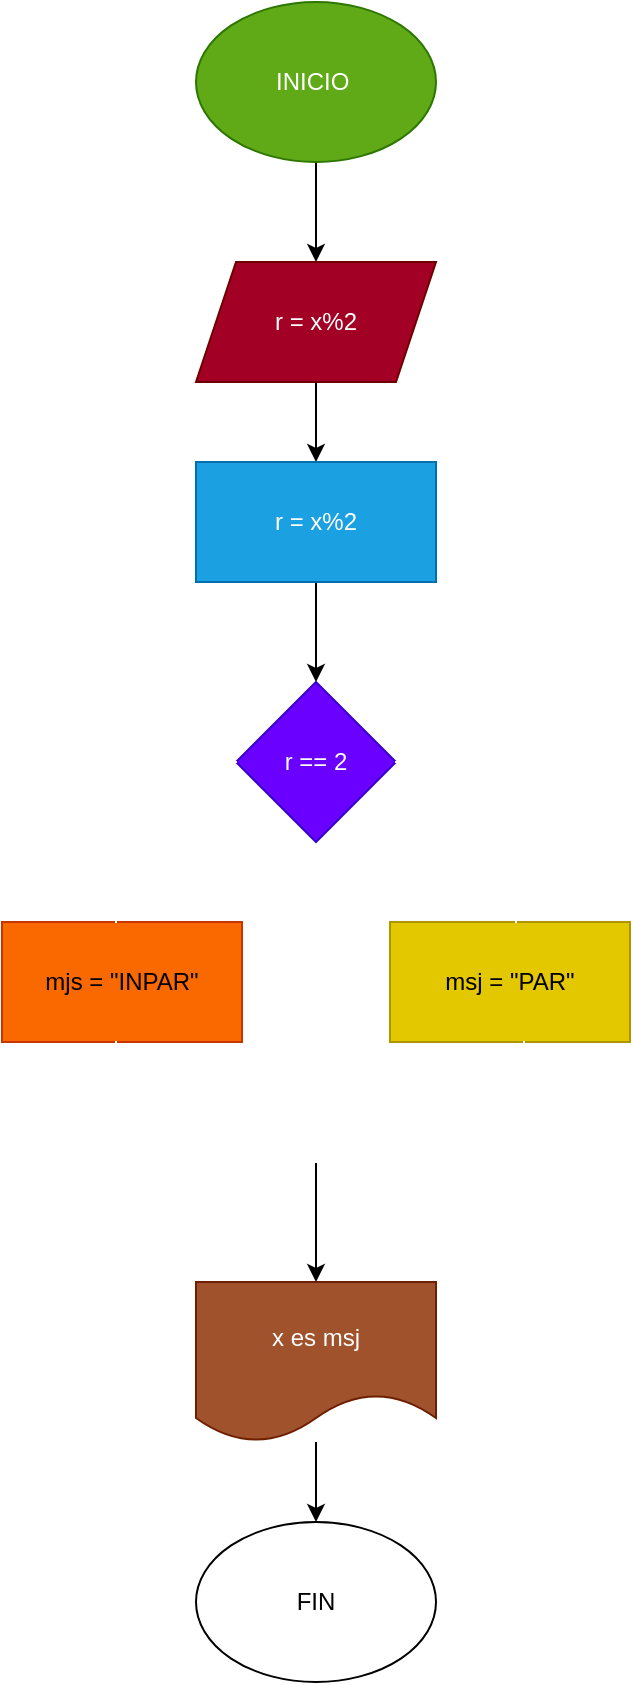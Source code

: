 <mxfile>
    <diagram id="iFlbYmdvSwV7npkrxcW7" name="Página-1">
        <mxGraphModel dx="608" dy="461" grid="1" gridSize="10" guides="1" tooltips="1" connect="1" arrows="1" fold="1" page="1" pageScale="1" pageWidth="827" pageHeight="1169" math="0" shadow="0">
            <root>
                <mxCell id="0"/>
                <mxCell id="1" parent="0"/>
                <mxCell id="11" value="" style="edgeStyle=none;html=1;" edge="1" parent="1" source="2" target="3">
                    <mxGeometry relative="1" as="geometry"/>
                </mxCell>
                <mxCell id="2" value="INICIO&amp;nbsp;" style="ellipse;whiteSpace=wrap;html=1;fillColor=#60a917;fontColor=#ffffff;strokeColor=#2D7600;" vertex="1" parent="1">
                    <mxGeometry x="250" y="90" width="120" height="80" as="geometry"/>
                </mxCell>
                <mxCell id="21" value="" style="edgeStyle=none;html=1;" edge="1" parent="1" source="3" target="13">
                    <mxGeometry relative="1" as="geometry"/>
                </mxCell>
                <mxCell id="3" value="r = x%2" style="shape=parallelogram;perimeter=parallelogramPerimeter;whiteSpace=wrap;html=1;fixedSize=1;fillColor=#a20025;fontColor=#ffffff;strokeColor=#6F0000;" vertex="1" parent="1">
                    <mxGeometry x="250" y="220" width="120" height="60" as="geometry"/>
                </mxCell>
                <mxCell id="4" value="r == 2" style="rhombus;whiteSpace=wrap;html=1;fillColor=#6a00ff;fontColor=#ffffff;strokeColor=#3700CC;" vertex="1" parent="1">
                    <mxGeometry x="270" y="430" width="80" height="80" as="geometry"/>
                </mxCell>
                <mxCell id="20" value="" style="edgeStyle=none;html=1;" edge="1" parent="1" source="13" target="4">
                    <mxGeometry relative="1" as="geometry"/>
                </mxCell>
                <mxCell id="13" value="r = x%2" style="rounded=0;whiteSpace=wrap;html=1;fillColor=#1ba1e2;fontColor=#ffffff;strokeColor=#006EAF;" vertex="1" parent="1">
                    <mxGeometry x="250" y="320" width="120" height="60" as="geometry"/>
                </mxCell>
                <mxCell id="14" value="msj = &quot;PAR&quot;" style="rounded=0;whiteSpace=wrap;html=1;fillColor=#e3c800;fontColor=#000000;strokeColor=#B09500;" vertex="1" parent="1">
                    <mxGeometry x="347" y="550" width="120" height="60" as="geometry"/>
                </mxCell>
                <mxCell id="15" value="mjs = &quot;INPAR&quot;" style="rounded=0;whiteSpace=wrap;html=1;fillColor=#fa6800;fontColor=#000000;strokeColor=#C73500;" vertex="1" parent="1">
                    <mxGeometry x="153" y="550" width="120" height="60" as="geometry"/>
                </mxCell>
                <mxCell id="16" value="" style="edgeStyle=none;html=1;" edge="1" parent="1" source="17" target="18">
                    <mxGeometry relative="1" as="geometry"/>
                </mxCell>
                <mxCell id="17" value="x es msj" style="shape=document;whiteSpace=wrap;html=1;boundedLbl=1;fillColor=#a0522d;fontColor=#ffffff;strokeColor=#6D1F00;" vertex="1" parent="1">
                    <mxGeometry x="250" y="730" width="120" height="80" as="geometry"/>
                </mxCell>
                <mxCell id="18" value="FIN" style="ellipse;whiteSpace=wrap;html=1;" vertex="1" parent="1">
                    <mxGeometry x="250" y="850" width="120" height="80" as="geometry"/>
                </mxCell>
                <mxCell id="28" value="" style="shape=partialRectangle;whiteSpace=wrap;html=1;bottom=0;right=0;fillColor=none;strokeColor=#FFFFFF;" vertex="1" parent="1">
                    <mxGeometry x="210" y="470" width="60" height="80" as="geometry"/>
                </mxCell>
                <mxCell id="29" value="" style="shape=partialRectangle;whiteSpace=wrap;html=1;bottom=0;right=0;fillColor=none;strokeColor=#FFFFFF;direction=south;" vertex="1" parent="1">
                    <mxGeometry x="350" y="470" width="60" height="80" as="geometry"/>
                </mxCell>
                <mxCell id="30" value="" style="shape=partialRectangle;whiteSpace=wrap;html=1;bottom=0;right=0;fillColor=none;strokeColor=#FFFFFF;direction=west;" vertex="1" parent="1">
                    <mxGeometry x="294" y="610" width="120" height="60" as="geometry"/>
                </mxCell>
                <mxCell id="33" style="edgeStyle=none;html=1;exitX=0;exitY=1;exitDx=0;exitDy=0;entryX=0.5;entryY=0;entryDx=0;entryDy=0;" edge="1" parent="1" source="31" target="17">
                    <mxGeometry relative="1" as="geometry"/>
                </mxCell>
                <mxCell id="31" value="" style="shape=partialRectangle;whiteSpace=wrap;html=1;bottom=0;right=0;fillColor=none;strokeColor=#FFFFFF;direction=north;" vertex="1" parent="1">
                    <mxGeometry x="210" y="610" width="100" height="60" as="geometry"/>
                </mxCell>
            </root>
        </mxGraphModel>
    </diagram>
</mxfile>